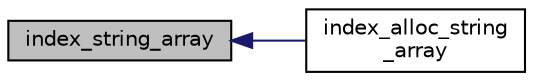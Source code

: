 digraph "index_string_array"
{
  edge [fontname="Helvetica",fontsize="10",labelfontname="Helvetica",labelfontsize="10"];
  node [fontname="Helvetica",fontsize="10",shape=record];
  rankdir="LR";
  Node122 [label="index_string_array",height=0.2,width=0.4,color="black", fillcolor="grey75", style="filled", fontcolor="black"];
  Node122 -> Node123 [dir="back",color="midnightblue",fontsize="10",style="solid",fontname="Helvetica"];
  Node123 [label="index_alloc_string\l_array",height=0.2,width=0.4,color="black", fillcolor="white", style="filled",URL="$d3/d21/string__array_8h.html#aa93a125a7a3006c09547c8b1642c3fea"];
}
